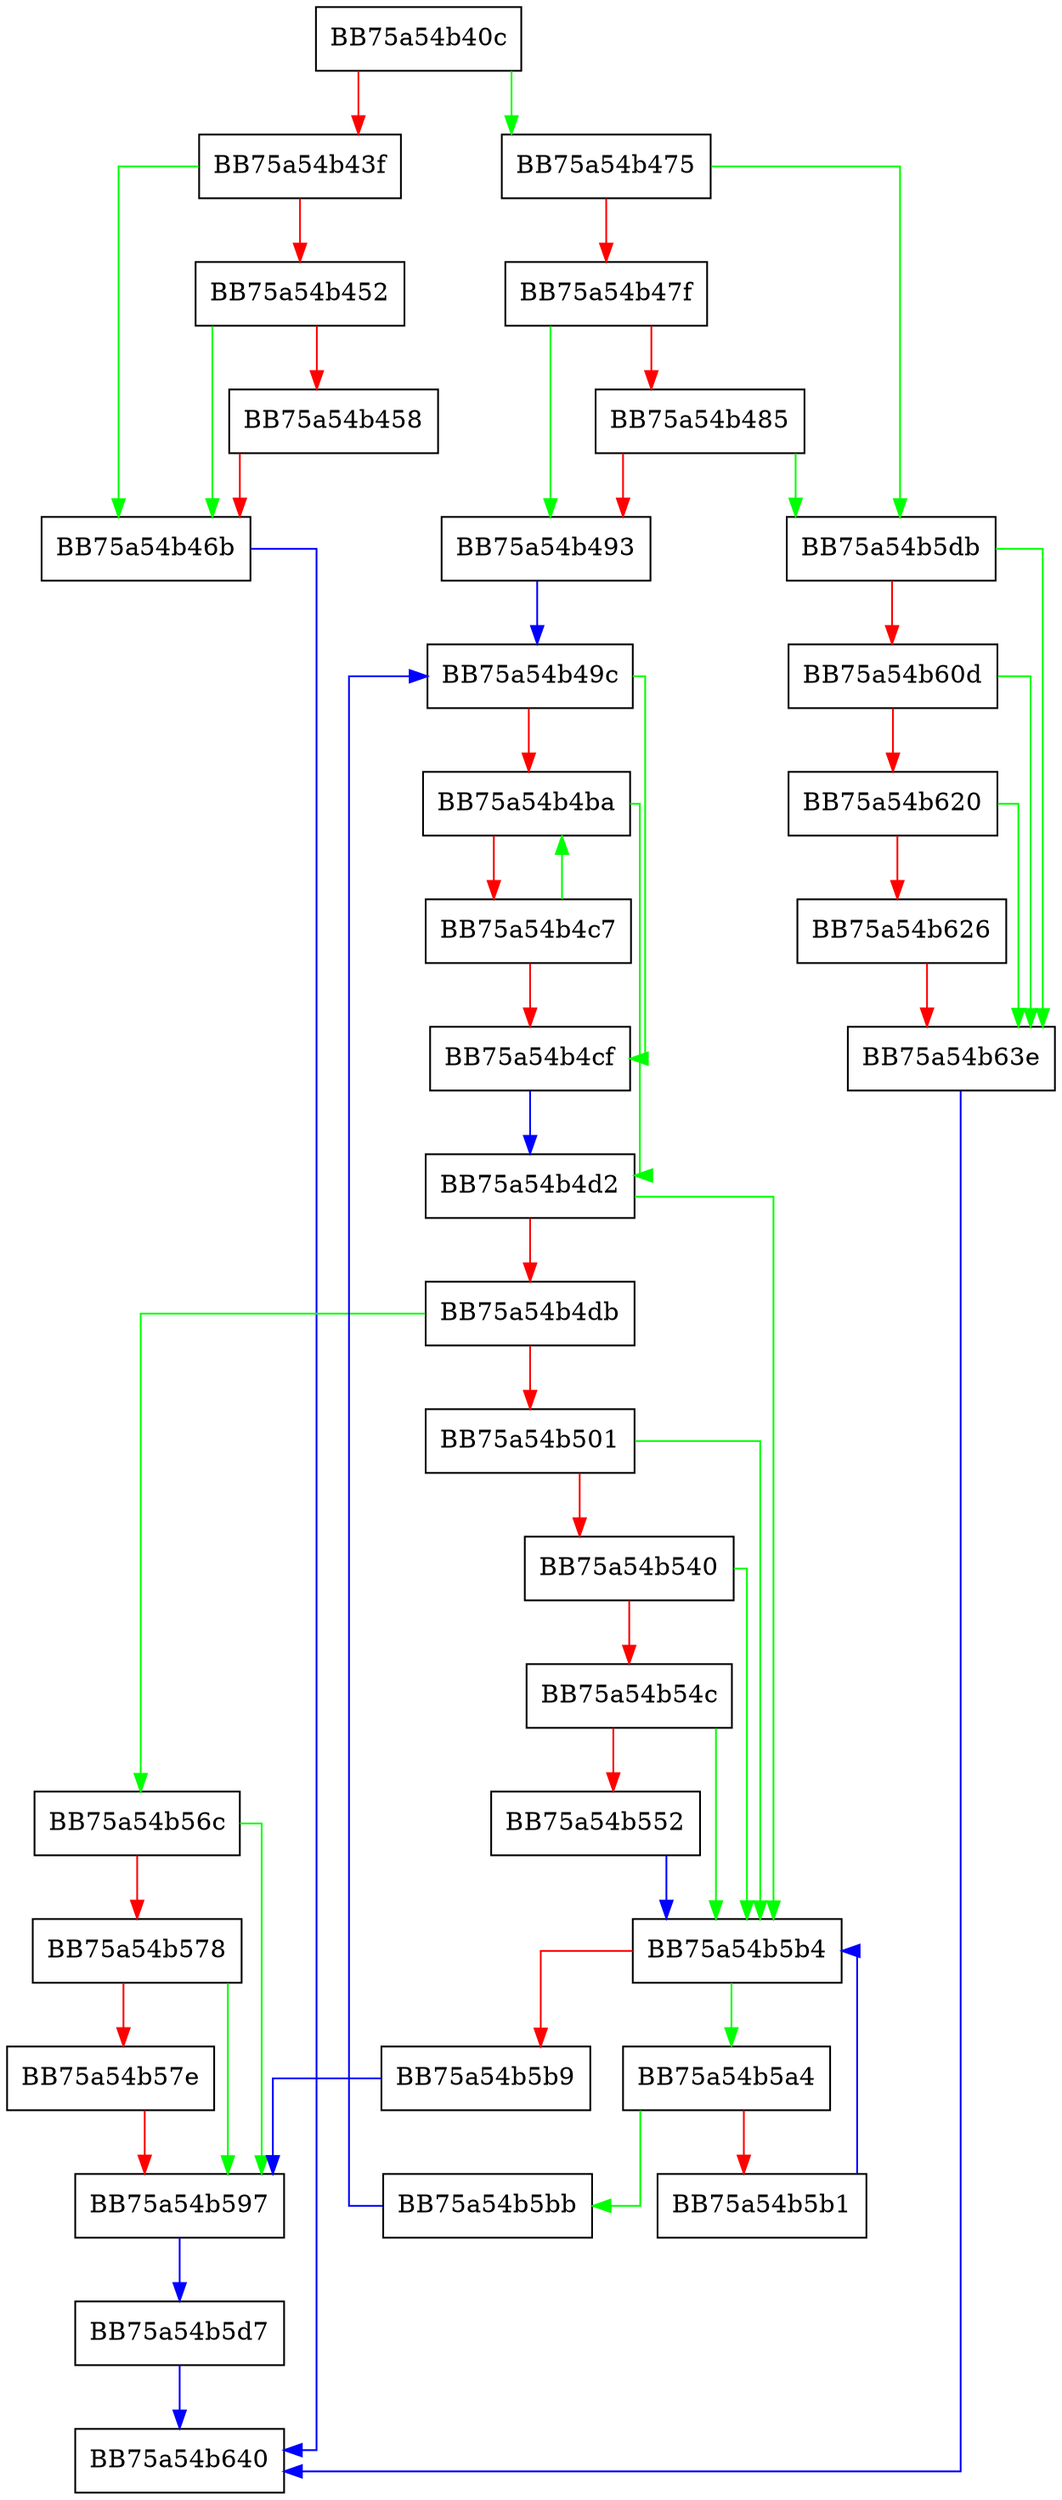 digraph FpLoadBlob {
  node [shape="box"];
  graph [splines=ortho];
  BB75a54b40c -> BB75a54b475 [color="green"];
  BB75a54b40c -> BB75a54b43f [color="red"];
  BB75a54b43f -> BB75a54b46b [color="green"];
  BB75a54b43f -> BB75a54b452 [color="red"];
  BB75a54b452 -> BB75a54b46b [color="green"];
  BB75a54b452 -> BB75a54b458 [color="red"];
  BB75a54b458 -> BB75a54b46b [color="red"];
  BB75a54b46b -> BB75a54b640 [color="blue"];
  BB75a54b475 -> BB75a54b5db [color="green"];
  BB75a54b475 -> BB75a54b47f [color="red"];
  BB75a54b47f -> BB75a54b493 [color="green"];
  BB75a54b47f -> BB75a54b485 [color="red"];
  BB75a54b485 -> BB75a54b5db [color="green"];
  BB75a54b485 -> BB75a54b493 [color="red"];
  BB75a54b493 -> BB75a54b49c [color="blue"];
  BB75a54b49c -> BB75a54b4cf [color="green"];
  BB75a54b49c -> BB75a54b4ba [color="red"];
  BB75a54b4ba -> BB75a54b4d2 [color="green"];
  BB75a54b4ba -> BB75a54b4c7 [color="red"];
  BB75a54b4c7 -> BB75a54b4ba [color="green"];
  BB75a54b4c7 -> BB75a54b4cf [color="red"];
  BB75a54b4cf -> BB75a54b4d2 [color="blue"];
  BB75a54b4d2 -> BB75a54b5b4 [color="green"];
  BB75a54b4d2 -> BB75a54b4db [color="red"];
  BB75a54b4db -> BB75a54b56c [color="green"];
  BB75a54b4db -> BB75a54b501 [color="red"];
  BB75a54b501 -> BB75a54b5b4 [color="green"];
  BB75a54b501 -> BB75a54b540 [color="red"];
  BB75a54b540 -> BB75a54b5b4 [color="green"];
  BB75a54b540 -> BB75a54b54c [color="red"];
  BB75a54b54c -> BB75a54b5b4 [color="green"];
  BB75a54b54c -> BB75a54b552 [color="red"];
  BB75a54b552 -> BB75a54b5b4 [color="blue"];
  BB75a54b56c -> BB75a54b597 [color="green"];
  BB75a54b56c -> BB75a54b578 [color="red"];
  BB75a54b578 -> BB75a54b597 [color="green"];
  BB75a54b578 -> BB75a54b57e [color="red"];
  BB75a54b57e -> BB75a54b597 [color="red"];
  BB75a54b597 -> BB75a54b5d7 [color="blue"];
  BB75a54b5a4 -> BB75a54b5bb [color="green"];
  BB75a54b5a4 -> BB75a54b5b1 [color="red"];
  BB75a54b5b1 -> BB75a54b5b4 [color="blue"];
  BB75a54b5b4 -> BB75a54b5a4 [color="green"];
  BB75a54b5b4 -> BB75a54b5b9 [color="red"];
  BB75a54b5b9 -> BB75a54b597 [color="blue"];
  BB75a54b5bb -> BB75a54b49c [color="blue"];
  BB75a54b5d7 -> BB75a54b640 [color="blue"];
  BB75a54b5db -> BB75a54b63e [color="green"];
  BB75a54b5db -> BB75a54b60d [color="red"];
  BB75a54b60d -> BB75a54b63e [color="green"];
  BB75a54b60d -> BB75a54b620 [color="red"];
  BB75a54b620 -> BB75a54b63e [color="green"];
  BB75a54b620 -> BB75a54b626 [color="red"];
  BB75a54b626 -> BB75a54b63e [color="red"];
  BB75a54b63e -> BB75a54b640 [color="blue"];
}
